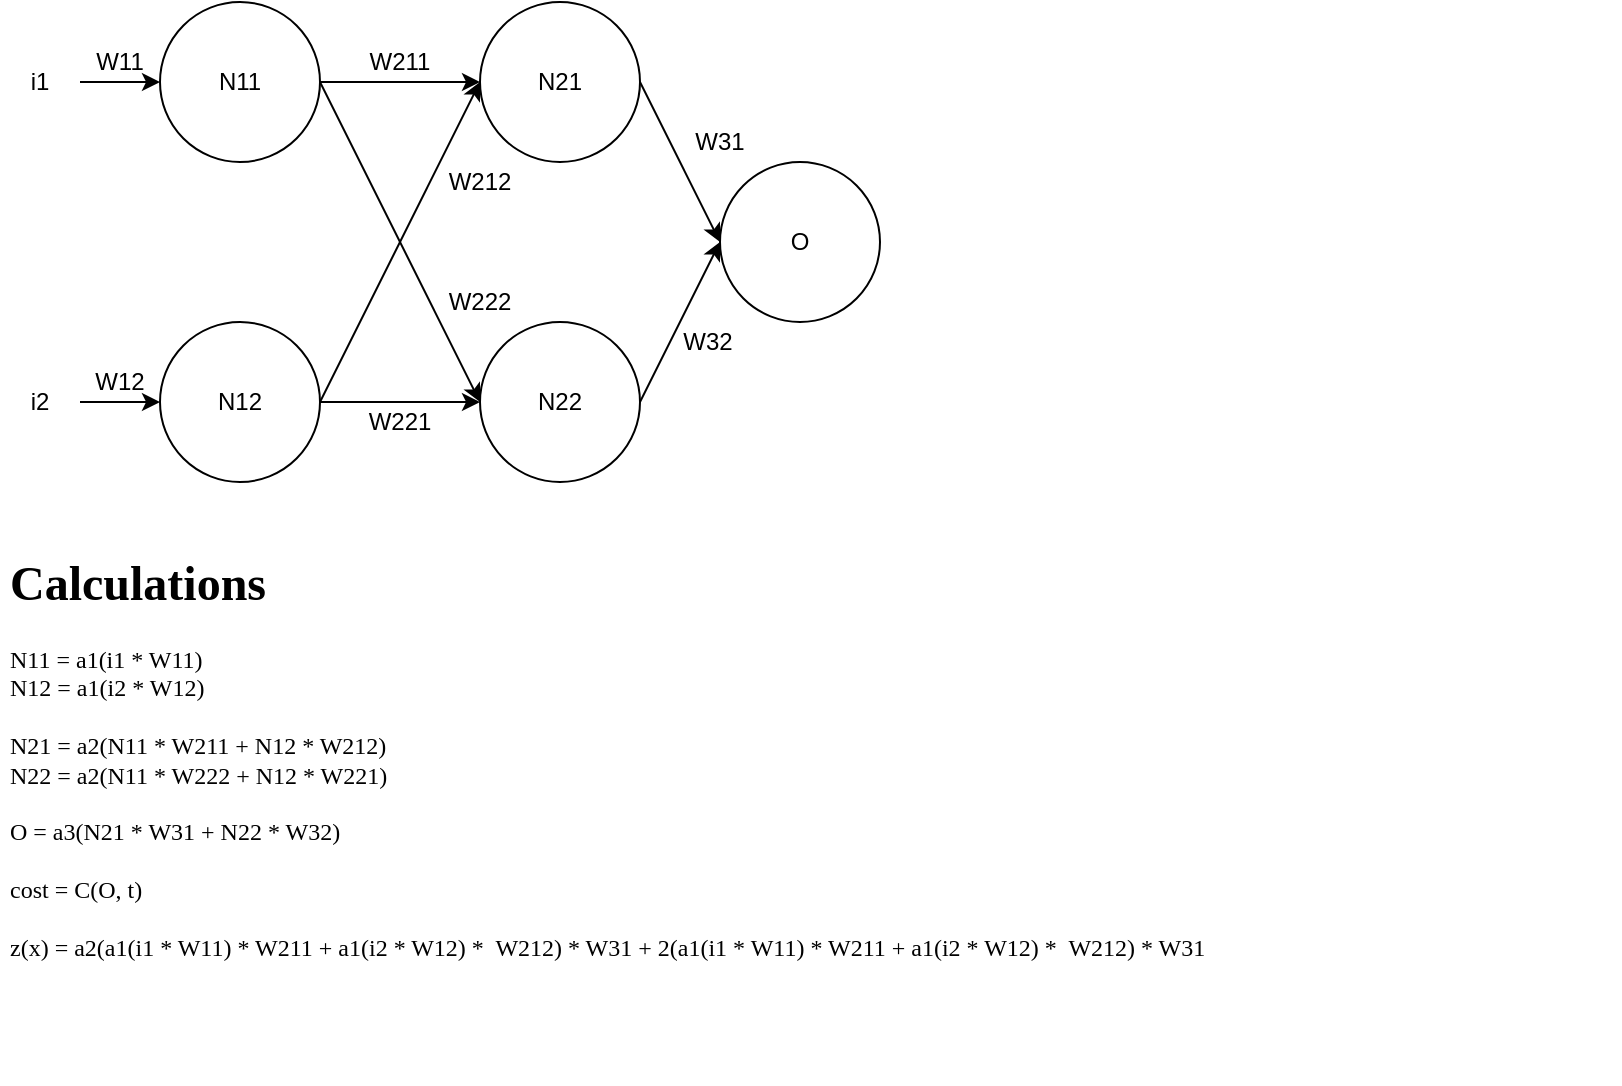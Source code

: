 <mxfile>
    <diagram id="mcYs00XTaWChpkOuZIIx" name="Backpropagation">
        <mxGraphModel dx="732" dy="540" grid="1" gridSize="10" guides="1" tooltips="1" connect="1" arrows="1" fold="1" page="1" pageScale="1" pageWidth="827" pageHeight="1169" math="0" shadow="0">
            <root>
                <mxCell id="0"/>
                <mxCell id="1" parent="0"/>
                <mxCell id="16" value="&lt;h1&gt;&lt;font face=&quot;IBM Plex Sans Arabic&quot; data-font-src=&quot;https://fonts.googleapis.com/css?family=IBM+Plex+Sans+Arabic&quot;&gt;Calculations&lt;/font&gt;&lt;/h1&gt;&lt;div&gt;&lt;font face=&quot;IBM Plex Sans Arabic&quot; data-font-src=&quot;https://fonts.googleapis.com/css?family=IBM+Plex+Sans+Arabic&quot;&gt;N11 = a1(i1 * W11)&lt;/font&gt;&lt;/div&gt;&lt;div&gt;&lt;font face=&quot;IBM Plex Sans Arabic&quot; data-font-src=&quot;https://fonts.googleapis.com/css?family=IBM+Plex+Sans+Arabic&quot;&gt;N12 = a1(i2 * W12)&lt;/font&gt;&lt;/div&gt;&lt;div&gt;&lt;font face=&quot;IBM Plex Sans Arabic&quot; data-font-src=&quot;https://fonts.googleapis.com/css?family=IBM+Plex+Sans+Arabic&quot;&gt;&lt;br&gt;&lt;/font&gt;&lt;/div&gt;&lt;div&gt;&lt;font face=&quot;IBM Plex Sans Arabic&quot; data-font-src=&quot;https://fonts.googleapis.com/css?family=IBM+Plex+Sans+Arabic&quot;&gt;N21 = a2(N11 * W211 + N12 * W212)&lt;/font&gt;&lt;/div&gt;&lt;div&gt;&lt;font face=&quot;IBM Plex Sans Arabic&quot; data-font-src=&quot;https://fonts.googleapis.com/css?family=IBM+Plex+Sans+Arabic&quot;&gt;N22 = a2(N11 * W222 + N12 * W221)&lt;/font&gt;&lt;/div&gt;&lt;div&gt;&lt;font face=&quot;IBM Plex Sans Arabic&quot; data-font-src=&quot;https://fonts.googleapis.com/css?family=IBM+Plex+Sans+Arabic&quot;&gt;&lt;br&gt;&lt;/font&gt;&lt;/div&gt;&lt;div&gt;&lt;font face=&quot;IBM Plex Sans Arabic&quot; data-font-src=&quot;https://fonts.googleapis.com/css?family=IBM+Plex+Sans+Arabic&quot;&gt;O = a3(N21 * W31 + N22 * W32)&lt;/font&gt;&lt;/div&gt;&lt;div&gt;&lt;font face=&quot;IBM Plex Sans Arabic&quot; data-font-src=&quot;https://fonts.googleapis.com/css?family=IBM+Plex+Sans+Arabic&quot;&gt;&lt;br&gt;&lt;/font&gt;&lt;/div&gt;&lt;div&gt;&lt;font face=&quot;IBM Plex Sans Arabic&quot; data-font-src=&quot;https://fonts.googleapis.com/css?family=IBM+Plex+Sans+Arabic&quot;&gt;cost = C(O, t)&lt;/font&gt;&lt;/div&gt;&lt;div&gt;&lt;font face=&quot;IBM Plex Sans Arabic&quot; data-font-src=&quot;https://fonts.googleapis.com/css?family=IBM+Plex+Sans+Arabic&quot;&gt;&lt;br&gt;&lt;/font&gt;&lt;/div&gt;&lt;div&gt;&lt;font face=&quot;IBM Plex Sans Arabic&quot; data-font-src=&quot;https://fonts.googleapis.com/css?family=IBM+Plex+Sans+Arabic&quot;&gt;z(x) = a2(a1(i1 * W11) * W211 + a1(i2 * W12) *&amp;nbsp; W212) * W31 +&amp;nbsp;2(a1(i1 * W11) * W211 + a1(i2 * W12) *&amp;nbsp; W212) * W31&lt;/font&gt;&lt;/div&gt;" style="text;html=1;strokeColor=none;fillColor=none;spacing=5;spacingTop=-20;whiteSpace=wrap;overflow=hidden;rounded=0;sketch=0;" parent="1" vertex="1">
                    <mxGeometry x="10" y="291" width="810" height="270" as="geometry"/>
                </mxCell>
                <mxCell id="35" value="" style="group" parent="1" vertex="1" connectable="0">
                    <mxGeometry x="10" y="20" width="440" height="240" as="geometry"/>
                </mxCell>
                <mxCell id="2" value="N11" style="ellipse;whiteSpace=wrap;html=1;aspect=fixed;rounded=1;" parent="35" vertex="1">
                    <mxGeometry x="80" width="80" height="80" as="geometry"/>
                </mxCell>
                <mxCell id="13" style="edgeStyle=orthogonalEdgeStyle;rounded=1;orthogonalLoop=1;jettySize=auto;html=1;exitX=1;exitY=0.5;exitDx=0;exitDy=0;curved=1;" parent="35" source="3" edge="1">
                    <mxGeometry relative="1" as="geometry">
                        <mxPoint x="240" y="200" as="targetPoint"/>
                    </mxGeometry>
                </mxCell>
                <mxCell id="3" value="N12" style="ellipse;whiteSpace=wrap;html=1;aspect=fixed;rounded=1;" parent="35" vertex="1">
                    <mxGeometry x="80" y="160" width="80" height="80" as="geometry"/>
                </mxCell>
                <mxCell id="4" value="N21" style="ellipse;whiteSpace=wrap;html=1;aspect=fixed;rounded=1;" parent="35" vertex="1">
                    <mxGeometry x="240" width="80" height="80" as="geometry"/>
                </mxCell>
                <mxCell id="9" style="edgeStyle=orthogonalEdgeStyle;orthogonalLoop=1;jettySize=auto;html=1;exitX=1;exitY=0.5;exitDx=0;exitDy=0;curved=1;" parent="35" source="2" target="4" edge="1">
                    <mxGeometry relative="1" as="geometry"/>
                </mxCell>
                <mxCell id="19" style="rounded=1;sketch=0;orthogonalLoop=1;jettySize=auto;html=1;exitX=1;exitY=0.5;exitDx=0;exitDy=0;entryX=0;entryY=0.5;entryDx=0;entryDy=0;" parent="35" source="3" target="4" edge="1">
                    <mxGeometry relative="1" as="geometry"/>
                </mxCell>
                <mxCell id="5" value="N22" style="ellipse;whiteSpace=wrap;html=1;aspect=fixed;rounded=1;" parent="35" vertex="1">
                    <mxGeometry x="240" y="160" width="80" height="80" as="geometry"/>
                </mxCell>
                <mxCell id="20" style="edgeStyle=none;rounded=1;sketch=0;orthogonalLoop=1;jettySize=auto;html=1;exitX=1;exitY=0.5;exitDx=0;exitDy=0;entryX=0;entryY=0.5;entryDx=0;entryDy=0;" parent="35" source="2" target="5" edge="1">
                    <mxGeometry relative="1" as="geometry"/>
                </mxCell>
                <mxCell id="6" value="O" style="ellipse;whiteSpace=wrap;html=1;aspect=fixed;rounded=1;" parent="35" vertex="1">
                    <mxGeometry x="360" y="80" width="80" height="80" as="geometry"/>
                </mxCell>
                <mxCell id="14" style="rounded=1;sketch=0;orthogonalLoop=1;jettySize=auto;html=1;exitX=1;exitY=0.5;exitDx=0;exitDy=0;entryX=0;entryY=0.5;entryDx=0;entryDy=0;" parent="35" source="4" target="6" edge="1">
                    <mxGeometry relative="1" as="geometry"/>
                </mxCell>
                <mxCell id="15" style="rounded=1;sketch=0;orthogonalLoop=1;jettySize=auto;html=1;exitX=1;exitY=0.5;exitDx=0;exitDy=0;entryX=0;entryY=0.5;entryDx=0;entryDy=0;" parent="35" source="5" target="6" edge="1">
                    <mxGeometry relative="1" as="geometry">
                        <mxPoint x="360" y="130" as="targetPoint"/>
                    </mxGeometry>
                </mxCell>
                <mxCell id="21" value="" style="endArrow=classic;html=1;entryX=0;entryY=0.5;entryDx=0;entryDy=0;" parent="35" target="2" edge="1">
                    <mxGeometry width="50" height="50" relative="1" as="geometry">
                        <mxPoint x="40" y="40" as="sourcePoint"/>
                        <mxPoint x="420" y="110" as="targetPoint"/>
                    </mxGeometry>
                </mxCell>
                <mxCell id="22" value="" style="endArrow=classic;html=1;entryX=0;entryY=0.5;entryDx=0;entryDy=0;" parent="35" target="3" edge="1">
                    <mxGeometry width="50" height="50" relative="1" as="geometry">
                        <mxPoint x="40" y="200" as="sourcePoint"/>
                        <mxPoint x="70" y="210" as="targetPoint"/>
                    </mxGeometry>
                </mxCell>
                <mxCell id="23" value="i1" style="text;html=1;strokeColor=none;fillColor=none;align=center;verticalAlign=middle;whiteSpace=wrap;rounded=0;sketch=0;" parent="35" vertex="1">
                    <mxGeometry y="30" width="40" height="20" as="geometry"/>
                </mxCell>
                <mxCell id="24" value="i2" style="text;html=1;strokeColor=none;fillColor=none;align=center;verticalAlign=middle;whiteSpace=wrap;rounded=0;sketch=0;" parent="35" vertex="1">
                    <mxGeometry y="190" width="40" height="20" as="geometry"/>
                </mxCell>
                <mxCell id="25" value="W11" style="text;html=1;strokeColor=none;fillColor=none;align=center;verticalAlign=middle;whiteSpace=wrap;rounded=0;sketch=0;" parent="35" vertex="1">
                    <mxGeometry x="40" y="20" width="40" height="20" as="geometry"/>
                </mxCell>
                <mxCell id="26" value="W12" style="text;html=1;strokeColor=none;fillColor=none;align=center;verticalAlign=middle;whiteSpace=wrap;rounded=0;sketch=0;" parent="35" vertex="1">
                    <mxGeometry x="40" y="180" width="40" height="20" as="geometry"/>
                </mxCell>
                <mxCell id="28" value="W211" style="text;html=1;strokeColor=none;fillColor=none;align=center;verticalAlign=middle;whiteSpace=wrap;rounded=0;sketch=0;" parent="35" vertex="1">
                    <mxGeometry x="180" y="20" width="40" height="20" as="geometry"/>
                </mxCell>
                <mxCell id="29" value="W212" style="text;html=1;strokeColor=none;fillColor=none;align=center;verticalAlign=middle;whiteSpace=wrap;rounded=0;sketch=0;" parent="35" vertex="1">
                    <mxGeometry x="220" y="80" width="40" height="20" as="geometry"/>
                </mxCell>
                <mxCell id="31" value="W221" style="text;html=1;strokeColor=none;fillColor=none;align=center;verticalAlign=middle;whiteSpace=wrap;rounded=0;sketch=0;" parent="35" vertex="1">
                    <mxGeometry x="180" y="200" width="40" height="20" as="geometry"/>
                </mxCell>
                <mxCell id="32" value="W222" style="text;html=1;strokeColor=none;fillColor=none;align=center;verticalAlign=middle;whiteSpace=wrap;rounded=0;sketch=0;" parent="35" vertex="1">
                    <mxGeometry x="220" y="140" width="40" height="20" as="geometry"/>
                </mxCell>
                <mxCell id="33" value="W31" style="text;html=1;strokeColor=none;fillColor=none;align=center;verticalAlign=middle;whiteSpace=wrap;rounded=0;sketch=0;" parent="35" vertex="1">
                    <mxGeometry x="340" y="60" width="40" height="20" as="geometry"/>
                </mxCell>
                <mxCell id="34" value="W32" style="text;html=1;strokeColor=none;fillColor=none;align=center;verticalAlign=middle;whiteSpace=wrap;rounded=0;sketch=0;" parent="35" vertex="1">
                    <mxGeometry x="334" y="160" width="40" height="20" as="geometry"/>
                </mxCell>
            </root>
        </mxGraphModel>
    </diagram>
</mxfile>